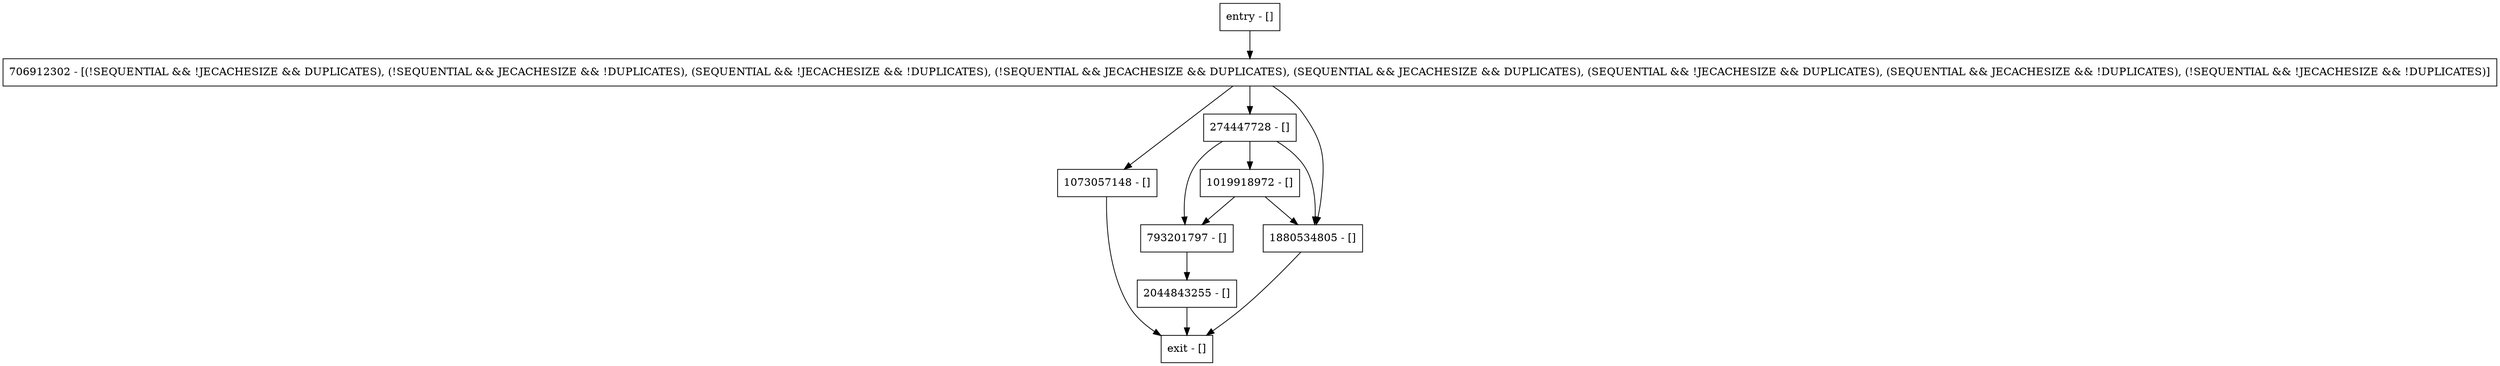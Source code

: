 digraph close {
node [shape=record];
entry [label="entry - []"];
exit [label="exit - []"];
1073057148 [label="1073057148 - []"];
274447728 [label="274447728 - []"];
793201797 [label="793201797 - []"];
706912302 [label="706912302 - [(!SEQUENTIAL && !JECACHESIZE && DUPLICATES), (!SEQUENTIAL && JECACHESIZE && !DUPLICATES), (SEQUENTIAL && !JECACHESIZE && !DUPLICATES), (!SEQUENTIAL && JECACHESIZE && DUPLICATES), (SEQUENTIAL && JECACHESIZE && DUPLICATES), (SEQUENTIAL && !JECACHESIZE && DUPLICATES), (SEQUENTIAL && JECACHESIZE && !DUPLICATES), (!SEQUENTIAL && !JECACHESIZE && !DUPLICATES)]"];
1019918972 [label="1019918972 - []"];
2044843255 [label="2044843255 - []"];
1880534805 [label="1880534805 - []"];
entry;
exit;
entry -> 706912302;
1073057148 -> exit;
274447728 -> 793201797;
274447728 -> 1019918972;
274447728 -> 1880534805;
793201797 -> 2044843255;
706912302 -> 274447728;
706912302 -> 1073057148;
706912302 -> 1880534805;
1019918972 -> 793201797;
1019918972 -> 1880534805;
2044843255 -> exit;
1880534805 -> exit;
}
